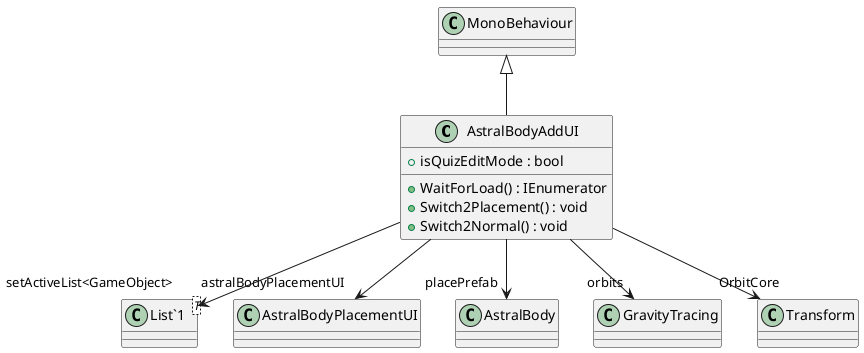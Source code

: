 @startuml
class AstralBodyAddUI {
    + isQuizEditMode : bool
    + WaitForLoad() : IEnumerator
    + Switch2Placement() : void
    + Switch2Normal() : void
}
class "List`1"<T> {
}
MonoBehaviour <|-- AstralBodyAddUI
AstralBodyAddUI --> "astralBodyPlacementUI" AstralBodyPlacementUI
AstralBodyAddUI --> "placePrefab" AstralBody
AstralBodyAddUI --> "orbits" GravityTracing
AstralBodyAddUI --> "setActiveList<GameObject>" "List`1"
AstralBodyAddUI --> "OrbitCore" Transform
@enduml
